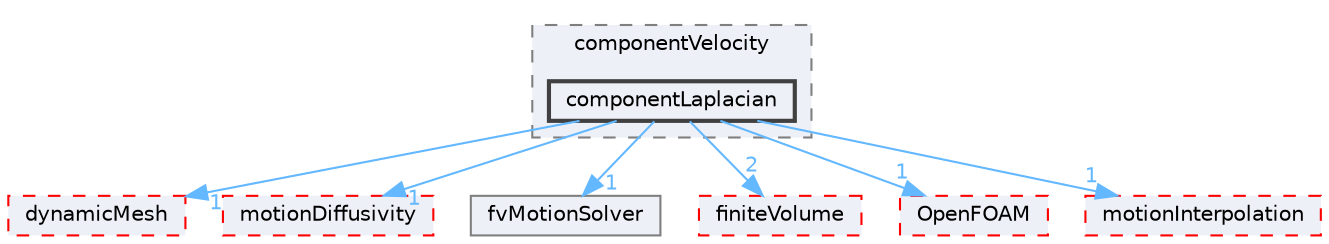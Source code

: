 digraph "src/fvMotionSolver/fvMotionSolvers/componentVelocity/componentLaplacian"
{
 // LATEX_PDF_SIZE
  bgcolor="transparent";
  edge [fontname=Helvetica,fontsize=10,labelfontname=Helvetica,labelfontsize=10];
  node [fontname=Helvetica,fontsize=10,shape=box,height=0.2,width=0.4];
  compound=true
  subgraph clusterdir_d24e9d0e19af2fa7c947335fe5bd6f6c {
    graph [ bgcolor="#edf0f7", pencolor="grey50", label="componentVelocity", fontname=Helvetica,fontsize=10 style="filled,dashed", URL="dir_d24e9d0e19af2fa7c947335fe5bd6f6c.html",tooltip=""]
  dir_7652f500f77678327614cb9a27155c27 [label="componentLaplacian", fillcolor="#edf0f7", color="grey25", style="filled,bold", URL="dir_7652f500f77678327614cb9a27155c27.html",tooltip=""];
  }
  dir_63742796c427c97a292c80f7db71da36 [label="dynamicMesh", fillcolor="#edf0f7", color="red", style="filled,dashed", URL="dir_63742796c427c97a292c80f7db71da36.html",tooltip=""];
  dir_8ab94aa558c9b87721da8bbf3fb9229e [label="motionDiffusivity", fillcolor="#edf0f7", color="red", style="filled,dashed", URL="dir_8ab94aa558c9b87721da8bbf3fb9229e.html",tooltip=""];
  dir_90ebb86d44e036c801f39491ea208f03 [label="fvMotionSolver", fillcolor="#edf0f7", color="grey50", style="filled", URL="dir_90ebb86d44e036c801f39491ea208f03.html",tooltip=""];
  dir_9bd15774b555cf7259a6fa18f99fe99b [label="finiteVolume", fillcolor="#edf0f7", color="red", style="filled,dashed", URL="dir_9bd15774b555cf7259a6fa18f99fe99b.html",tooltip=""];
  dir_c5473ff19b20e6ec4dfe5c310b3778a8 [label="OpenFOAM", fillcolor="#edf0f7", color="red", style="filled,dashed", URL="dir_c5473ff19b20e6ec4dfe5c310b3778a8.html",tooltip=""];
  dir_dd25a7eb27a0c569fbd4e8c3e1ef4a47 [label="motionInterpolation", fillcolor="#edf0f7", color="red", style="filled,dashed", URL="dir_dd25a7eb27a0c569fbd4e8c3e1ef4a47.html",tooltip=""];
  dir_7652f500f77678327614cb9a27155c27->dir_63742796c427c97a292c80f7db71da36 [headlabel="1", labeldistance=1.5 headhref="dir_000576_001086.html" href="dir_000576_001086.html" color="steelblue1" fontcolor="steelblue1"];
  dir_7652f500f77678327614cb9a27155c27->dir_8ab94aa558c9b87721da8bbf3fb9229e [headlabel="1", labeldistance=1.5 headhref="dir_000576_002438.html" href="dir_000576_002438.html" color="steelblue1" fontcolor="steelblue1"];
  dir_7652f500f77678327614cb9a27155c27->dir_90ebb86d44e036c801f39491ea208f03 [headlabel="1", labeldistance=1.5 headhref="dir_000576_001554.html" href="dir_000576_001554.html" color="steelblue1" fontcolor="steelblue1"];
  dir_7652f500f77678327614cb9a27155c27->dir_9bd15774b555cf7259a6fa18f99fe99b [headlabel="2", labeldistance=1.5 headhref="dir_000576_001387.html" href="dir_000576_001387.html" color="steelblue1" fontcolor="steelblue1"];
  dir_7652f500f77678327614cb9a27155c27->dir_c5473ff19b20e6ec4dfe5c310b3778a8 [headlabel="1", labeldistance=1.5 headhref="dir_000576_002695.html" href="dir_000576_002695.html" color="steelblue1" fontcolor="steelblue1"];
  dir_7652f500f77678327614cb9a27155c27->dir_dd25a7eb27a0c569fbd4e8c3e1ef4a47 [headlabel="1", labeldistance=1.5 headhref="dir_000576_002441.html" href="dir_000576_002441.html" color="steelblue1" fontcolor="steelblue1"];
}
